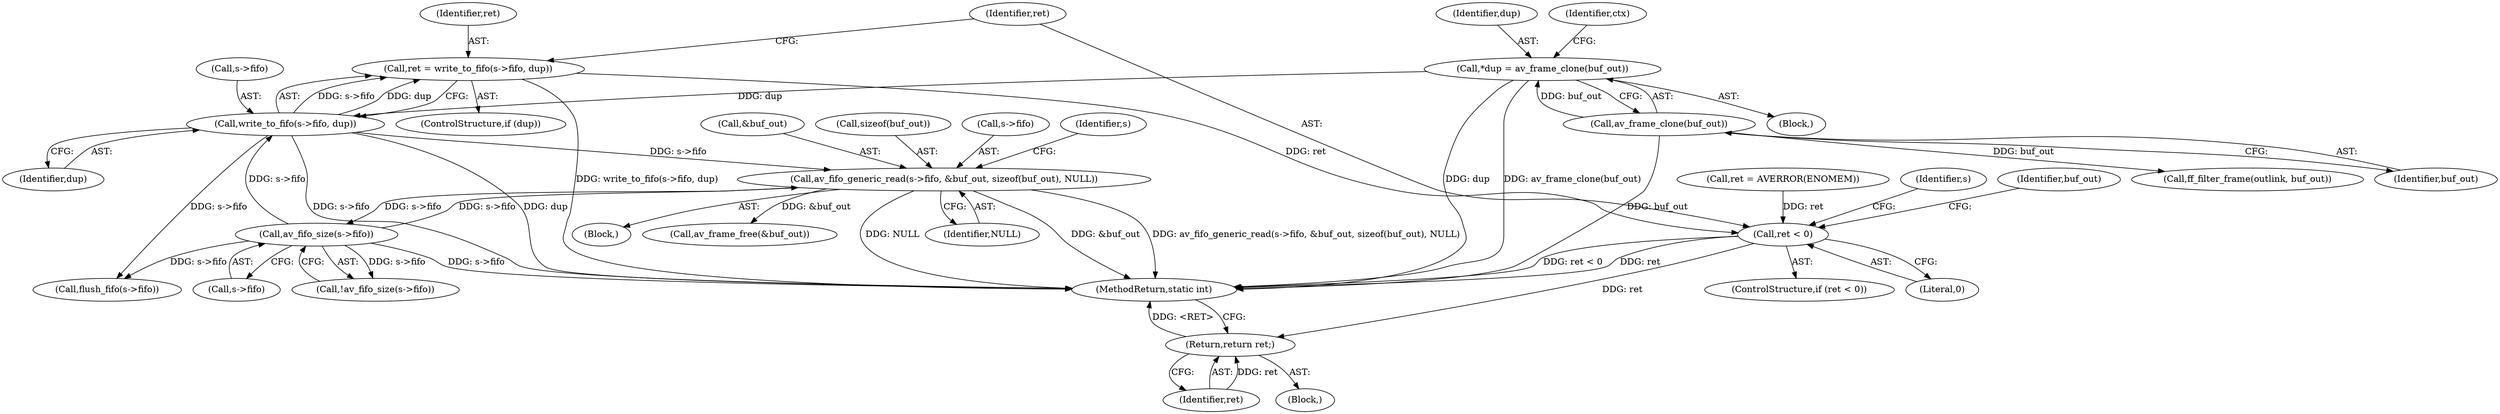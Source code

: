 digraph "0_FFmpeg_cdd5df8189ff1537f7abe8defe971f80602cc2d2@API" {
"1000374" [label="(Call,ret = write_to_fifo(s->fifo, dup))"];
"1000376" [label="(Call,write_to_fifo(s->fifo, dup))"];
"1000353" [label="(Call,av_fifo_size(s->fifo))"];
"1000341" [label="(Call,av_fifo_generic_read(s->fifo, &buf_out, sizeof(buf_out), NULL))"];
"1000364" [label="(Call,*dup = av_frame_clone(buf_out))"];
"1000366" [label="(Call,av_frame_clone(buf_out))"];
"1000387" [label="(Call,ret < 0)"];
"1000397" [label="(Return,return ret;)"];
"1000380" [label="(Identifier,dup)"];
"1000386" [label="(ControlStructure,if (ret < 0))"];
"1000377" [label="(Call,s->fifo)"];
"1000339" [label="(Block,)"];
"1000342" [label="(Call,s->fifo)"];
"1000354" [label="(Call,s->fifo)"];
"1000362" [label="(Block,)"];
"1000387" [label="(Call,ret < 0)"];
"1000398" [label="(Identifier,ret)"];
"1000439" [label="(Call,flush_fifo(s->fifo))"];
"1000389" [label="(Literal,0)"];
"1000375" [label="(Identifier,ret)"];
"1000367" [label="(Identifier,buf_out)"];
"1000369" [label="(Identifier,ctx)"];
"1000401" [label="(Identifier,s)"];
"1000341" [label="(Call,av_fifo_generic_read(s->fifo, &buf_out, sizeof(buf_out), NULL))"];
"1000391" [label="(Call,av_frame_free(&buf_out))"];
"1000355" [label="(Identifier,s)"];
"1000353" [label="(Call,av_fifo_size(s->fifo))"];
"1000390" [label="(Block,)"];
"1000388" [label="(Identifier,ret)"];
"1000349" [label="(Identifier,NULL)"];
"1000376" [label="(Call,write_to_fifo(s->fifo, dup))"];
"1000364" [label="(Call,*dup = av_frame_clone(buf_out))"];
"1000470" [label="(MethodReturn,static int)"];
"1000352" [label="(Call,!av_fifo_size(s->fifo))"];
"1000345" [label="(Call,&buf_out)"];
"1000393" [label="(Identifier,buf_out)"];
"1000397" [label="(Return,return ret;)"];
"1000347" [label="(Call,sizeof(buf_out))"];
"1000425" [label="(Call,ff_filter_frame(outlink, buf_out))"];
"1000374" [label="(Call,ret = write_to_fifo(s->fifo, dup))"];
"1000366" [label="(Call,av_frame_clone(buf_out))"];
"1000365" [label="(Identifier,dup)"];
"1000372" [label="(ControlStructure,if (dup))"];
"1000382" [label="(Call,ret = AVERROR(ENOMEM))"];
"1000374" -> "1000372"  [label="AST: "];
"1000374" -> "1000376"  [label="CFG: "];
"1000375" -> "1000374"  [label="AST: "];
"1000376" -> "1000374"  [label="AST: "];
"1000388" -> "1000374"  [label="CFG: "];
"1000374" -> "1000470"  [label="DDG: write_to_fifo(s->fifo, dup)"];
"1000376" -> "1000374"  [label="DDG: s->fifo"];
"1000376" -> "1000374"  [label="DDG: dup"];
"1000374" -> "1000387"  [label="DDG: ret"];
"1000376" -> "1000380"  [label="CFG: "];
"1000377" -> "1000376"  [label="AST: "];
"1000380" -> "1000376"  [label="AST: "];
"1000376" -> "1000470"  [label="DDG: s->fifo"];
"1000376" -> "1000470"  [label="DDG: dup"];
"1000376" -> "1000341"  [label="DDG: s->fifo"];
"1000353" -> "1000376"  [label="DDG: s->fifo"];
"1000364" -> "1000376"  [label="DDG: dup"];
"1000376" -> "1000439"  [label="DDG: s->fifo"];
"1000353" -> "1000352"  [label="AST: "];
"1000353" -> "1000354"  [label="CFG: "];
"1000354" -> "1000353"  [label="AST: "];
"1000352" -> "1000353"  [label="CFG: "];
"1000353" -> "1000470"  [label="DDG: s->fifo"];
"1000353" -> "1000341"  [label="DDG: s->fifo"];
"1000353" -> "1000352"  [label="DDG: s->fifo"];
"1000341" -> "1000353"  [label="DDG: s->fifo"];
"1000353" -> "1000439"  [label="DDG: s->fifo"];
"1000341" -> "1000339"  [label="AST: "];
"1000341" -> "1000349"  [label="CFG: "];
"1000342" -> "1000341"  [label="AST: "];
"1000345" -> "1000341"  [label="AST: "];
"1000347" -> "1000341"  [label="AST: "];
"1000349" -> "1000341"  [label="AST: "];
"1000355" -> "1000341"  [label="CFG: "];
"1000341" -> "1000470"  [label="DDG: NULL"];
"1000341" -> "1000470"  [label="DDG: &buf_out"];
"1000341" -> "1000470"  [label="DDG: av_fifo_generic_read(s->fifo, &buf_out, sizeof(buf_out), NULL)"];
"1000341" -> "1000391"  [label="DDG: &buf_out"];
"1000364" -> "1000362"  [label="AST: "];
"1000364" -> "1000366"  [label="CFG: "];
"1000365" -> "1000364"  [label="AST: "];
"1000366" -> "1000364"  [label="AST: "];
"1000369" -> "1000364"  [label="CFG: "];
"1000364" -> "1000470"  [label="DDG: dup"];
"1000364" -> "1000470"  [label="DDG: av_frame_clone(buf_out)"];
"1000366" -> "1000364"  [label="DDG: buf_out"];
"1000366" -> "1000367"  [label="CFG: "];
"1000367" -> "1000366"  [label="AST: "];
"1000366" -> "1000470"  [label="DDG: buf_out"];
"1000366" -> "1000425"  [label="DDG: buf_out"];
"1000387" -> "1000386"  [label="AST: "];
"1000387" -> "1000389"  [label="CFG: "];
"1000388" -> "1000387"  [label="AST: "];
"1000389" -> "1000387"  [label="AST: "];
"1000393" -> "1000387"  [label="CFG: "];
"1000401" -> "1000387"  [label="CFG: "];
"1000387" -> "1000470"  [label="DDG: ret"];
"1000387" -> "1000470"  [label="DDG: ret < 0"];
"1000382" -> "1000387"  [label="DDG: ret"];
"1000387" -> "1000397"  [label="DDG: ret"];
"1000397" -> "1000390"  [label="AST: "];
"1000397" -> "1000398"  [label="CFG: "];
"1000398" -> "1000397"  [label="AST: "];
"1000470" -> "1000397"  [label="CFG: "];
"1000397" -> "1000470"  [label="DDG: <RET>"];
"1000398" -> "1000397"  [label="DDG: ret"];
}
